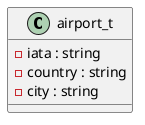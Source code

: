 @startuml airport_t
class airport_t {
    - iata : string
    - country : string
    - city : string
}
@enduml